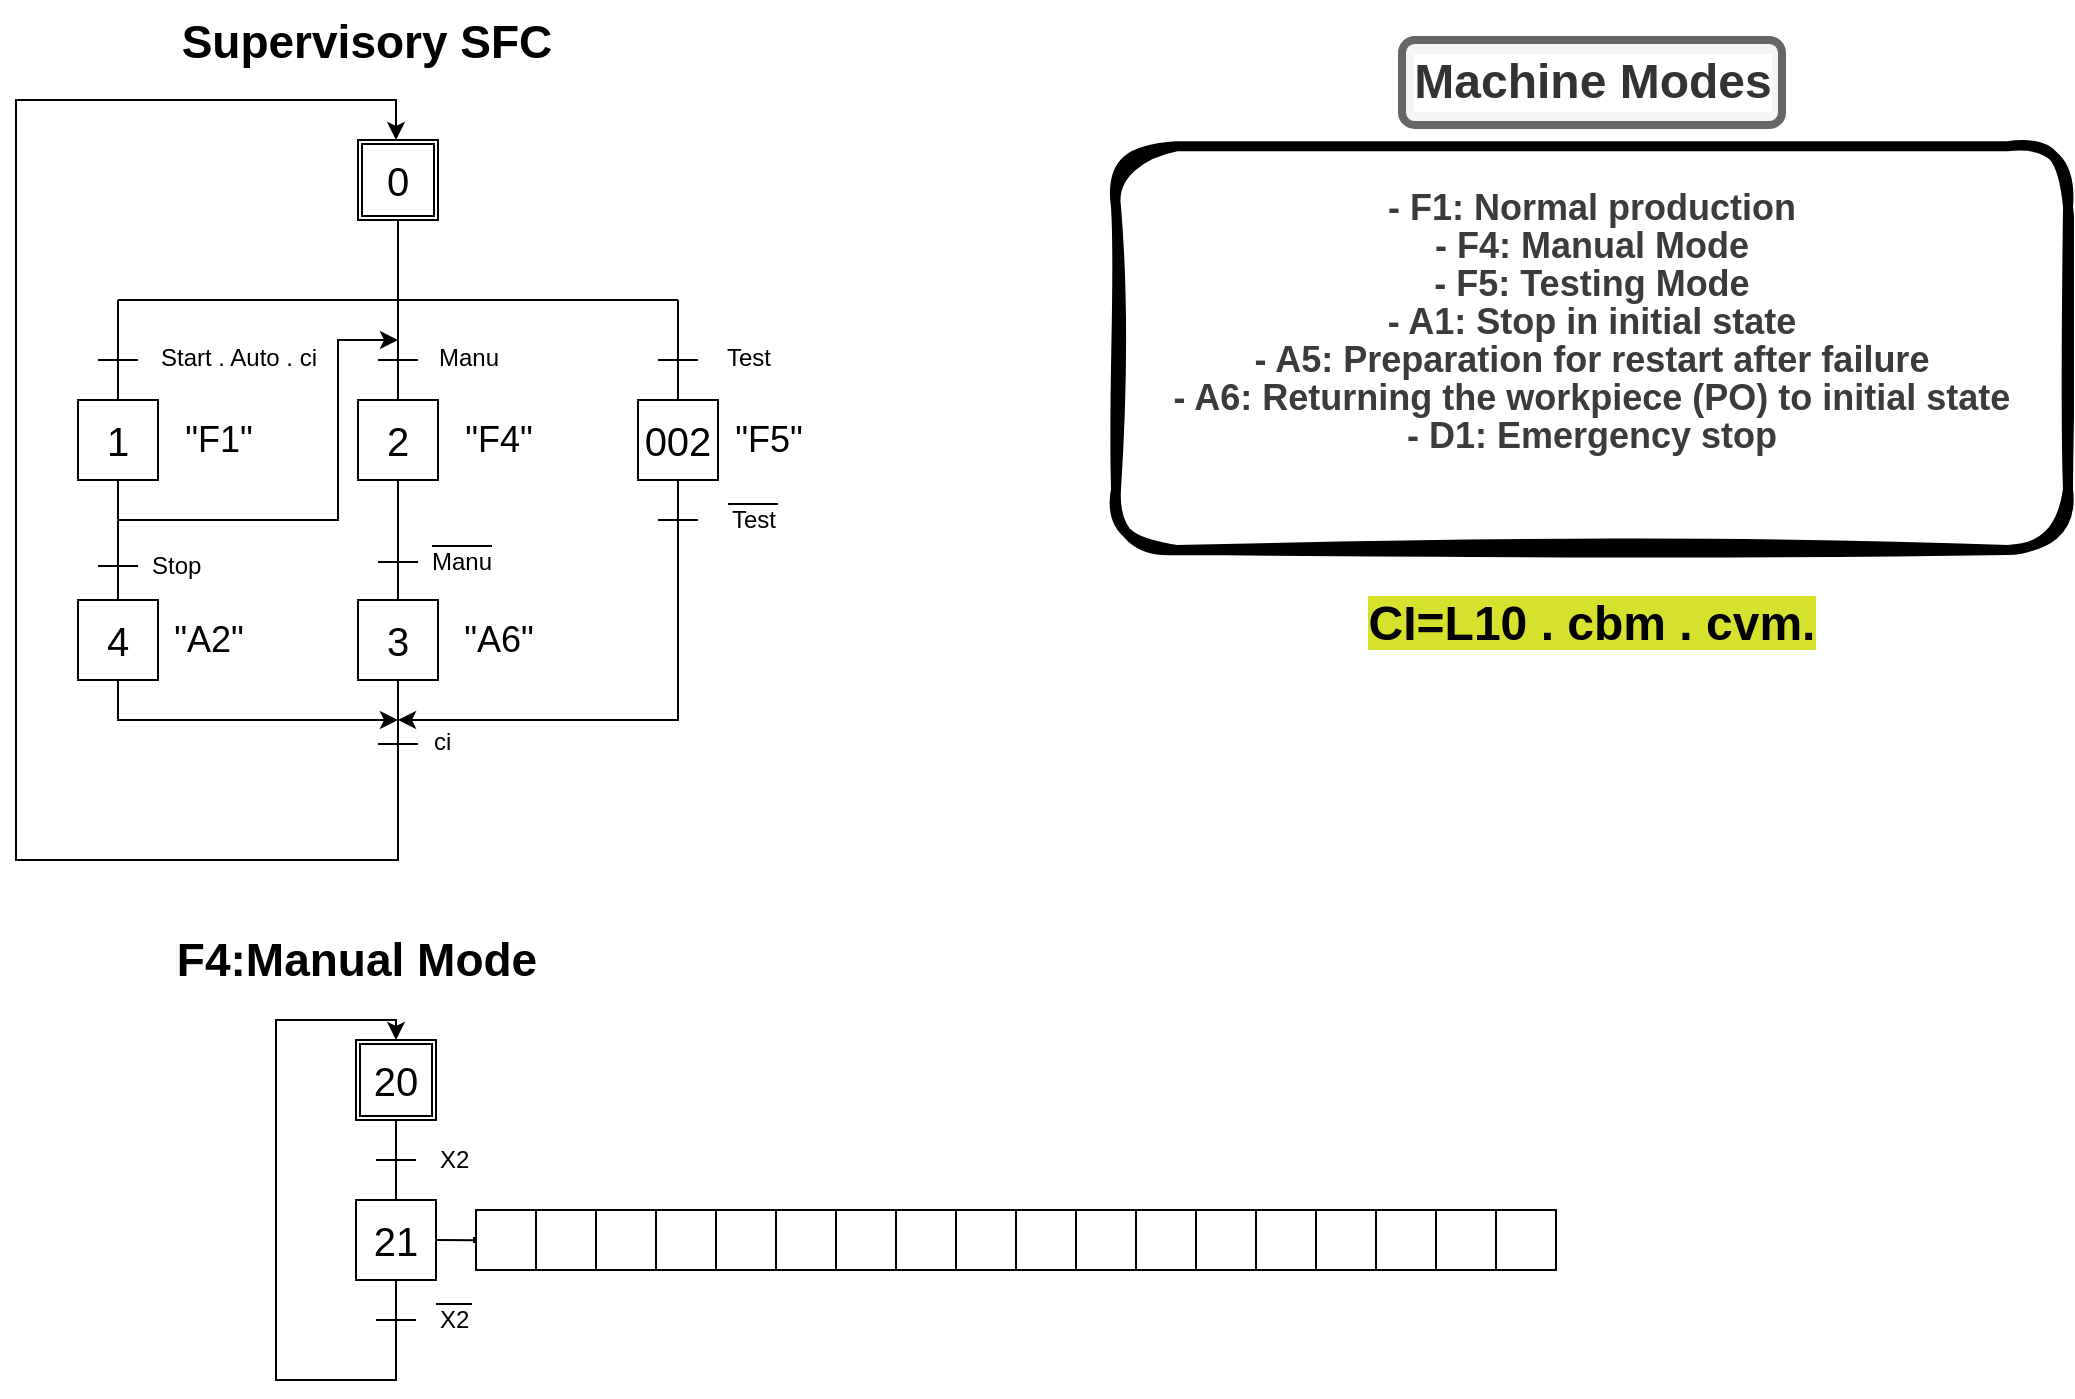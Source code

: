 <mxfile version="26.0.16">
  <diagram name="Page-1" id="JASlPtxUhEXTCOpTRk4-">
    <mxGraphModel dx="147" dy="86" grid="1" gridSize="10" guides="1" tooltips="1" connect="1" arrows="1" fold="1" page="1" pageScale="1" pageWidth="1169" pageHeight="827" math="0" shadow="0">
      <root>
        <mxCell id="0" />
        <mxCell id="1" parent="0" />
        <mxCell id="7CpAyw44xYTz3hBYhdWz-2" value="" style="group" parent="1" vertex="1" connectable="0">
          <mxGeometry x="10" y="10" width="406" height="430" as="geometry" />
        </mxCell>
        <mxCell id="OWAZxywOodAXQ0xux--A-131" value="Supervisory SFC" style="group;movable=1;resizable=1;rotatable=1;deletable=1;editable=1;locked=0;connectable=1;fontSize=23;fontStyle=1;align=center;" parent="7CpAyw44xYTz3hBYhdWz-2" vertex="1" connectable="0">
          <mxGeometry width="351" height="430" as="geometry" />
        </mxCell>
        <mxCell id="OWAZxywOodAXQ0xux--A-7" value="" style="endArrow=none;html=1;rounded=0;movable=1;resizable=1;rotatable=1;deletable=1;editable=1;locked=0;connectable=1;" parent="OWAZxywOodAXQ0xux--A-131" edge="1">
          <mxGeometry width="50" height="50" relative="1" as="geometry">
            <mxPoint x="51" y="150" as="sourcePoint" />
            <mxPoint x="331" y="150" as="targetPoint" />
          </mxGeometry>
        </mxCell>
        <mxCell id="OWAZxywOodAXQ0xux--A-43" value="" style="endArrow=none;html=1;fontSize=12;rounded=0;movable=1;resizable=1;rotatable=1;deletable=1;editable=1;locked=0;connectable=1;" parent="OWAZxywOodAXQ0xux--A-131" edge="1">
          <mxGeometry x="500" y="70" width="50" height="50" as="geometry">
            <mxPoint x="41" y="180" as="sourcePoint" />
            <mxPoint x="61" y="180" as="targetPoint" />
          </mxGeometry>
        </mxCell>
        <mxCell id="OWAZxywOodAXQ0xux--A-44" value="&lt;font style=&quot;font-size: 12px;&quot;&gt;Start . Auto . ci&lt;/font&gt;" style="edgeLabel;html=1;align=center;verticalAlign=middle;resizable=1;points=[];container=0;movable=1;rotatable=1;deletable=1;editable=1;locked=0;connectable=1;" parent="OWAZxywOodAXQ0xux--A-43" vertex="1" connectable="0">
          <mxGeometry relative="1" as="geometry">
            <mxPoint x="60" y="-1" as="offset" />
          </mxGeometry>
        </mxCell>
        <mxCell id="OWAZxywOodAXQ0xux--A-53" value="" style="endArrow=none;html=1;fontSize=12;rounded=0;movable=1;resizable=1;rotatable=1;deletable=1;editable=1;locked=0;connectable=1;" parent="OWAZxywOodAXQ0xux--A-131" edge="1">
          <mxGeometry x="500" y="70" width="50" height="50" as="geometry">
            <mxPoint x="181" y="180" as="sourcePoint" />
            <mxPoint x="201" y="180" as="targetPoint" />
          </mxGeometry>
        </mxCell>
        <mxCell id="OWAZxywOodAXQ0xux--A-54" value="&lt;font style=&quot;font-size: 12px;&quot;&gt;Manu&lt;/font&gt;" style="edgeLabel;html=1;align=center;verticalAlign=middle;resizable=1;points=[];container=0;movable=1;rotatable=1;deletable=1;editable=1;locked=0;connectable=1;" parent="OWAZxywOodAXQ0xux--A-53" vertex="1" connectable="0">
          <mxGeometry relative="1" as="geometry">
            <mxPoint x="35" y="-1" as="offset" />
          </mxGeometry>
        </mxCell>
        <mxCell id="OWAZxywOodAXQ0xux--A-51" style="edgeStyle=none;rounded=0;orthogonalLoop=1;jettySize=auto;html=1;exitX=0.5;exitY=1;exitDx=0;exitDy=0;endArrow=none;endFill=0;fontSize=12;entryX=0.5;entryY=0;entryDx=0;entryDy=0;movable=1;resizable=1;rotatable=1;deletable=1;editable=1;locked=0;connectable=1;" parent="OWAZxywOodAXQ0xux--A-131" source="OWAZxywOodAXQ0xux--A-47" target="OWAZxywOodAXQ0xux--A-69" edge="1">
          <mxGeometry x="730" y="280" as="geometry">
            <mxPoint x="191" y="280" as="targetPoint" />
          </mxGeometry>
        </mxCell>
        <mxCell id="OWAZxywOodAXQ0xux--A-84" style="edgeStyle=orthogonalEdgeStyle;rounded=0;orthogonalLoop=1;jettySize=auto;html=1;movable=1;resizable=1;rotatable=1;deletable=1;editable=1;locked=0;connectable=1;" parent="OWAZxywOodAXQ0xux--A-131" source="OWAZxywOodAXQ0xux--A-79" edge="1">
          <mxGeometry relative="1" as="geometry">
            <mxPoint x="191" y="360" as="targetPoint" />
            <Array as="points">
              <mxPoint x="51" y="360" />
            </Array>
          </mxGeometry>
        </mxCell>
        <mxCell id="OWAZxywOodAXQ0xux--A-79" value="4" style="rounded=0;whiteSpace=wrap;html=1;fontSize=20;align=center;startSize=20;container=0;movable=1;resizable=1;rotatable=1;deletable=1;editable=1;locked=0;connectable=1;" parent="OWAZxywOodAXQ0xux--A-131" vertex="1">
          <mxGeometry x="31" y="300" width="40" height="40" as="geometry" />
        </mxCell>
        <mxCell id="OWAZxywOodAXQ0xux--A-37" style="edgeStyle=none;rounded=0;orthogonalLoop=1;jettySize=auto;html=1;exitX=0.5;exitY=1;exitDx=0;exitDy=0;endArrow=none;endFill=0;fontSize=12;entryX=0.5;entryY=0;entryDx=0;entryDy=0;movable=1;resizable=1;rotatable=1;deletable=1;editable=1;locked=0;connectable=1;" parent="OWAZxywOodAXQ0xux--A-131" source="OWAZxywOodAXQ0xux--A-33" target="OWAZxywOodAXQ0xux--A-79" edge="1">
          <mxGeometry x="590" y="280" as="geometry">
            <mxPoint x="51" y="280" as="targetPoint" />
          </mxGeometry>
        </mxCell>
        <mxCell id="OWAZxywOodAXQ0xux--A-83" value="&lt;font style=&quot;font-size: 18px;&quot;&gt;&quot;A2&quot;&lt;/font&gt;" style="text;html=1;align=center;verticalAlign=middle;resizable=1;points=[];autosize=1;strokeColor=none;fillColor=none;container=0;movable=1;rotatable=1;deletable=1;editable=1;locked=0;connectable=1;" parent="OWAZxywOodAXQ0xux--A-131" vertex="1">
          <mxGeometry x="66" y="300" width="60" height="40" as="geometry" />
        </mxCell>
        <mxCell id="OWAZxywOodAXQ0xux--A-114" value="" style="endArrow=none;html=1;fontSize=12;rounded=0;movable=1;resizable=1;rotatable=1;deletable=1;editable=1;locked=0;connectable=1;" parent="OWAZxywOodAXQ0xux--A-131" edge="1">
          <mxGeometry x="266" y="-640" width="50" height="50" as="geometry">
            <mxPoint x="321" y="260" as="sourcePoint" />
            <mxPoint x="341" y="260" as="targetPoint" />
          </mxGeometry>
        </mxCell>
        <mxCell id="OWAZxywOodAXQ0xux--A-115" value="Test" style="text;html=1;strokeColor=none;fillColor=none;align=left;verticalAlign=middle;rounded=0;fontSize=12;startSize=20;container=0;movable=1;resizable=1;rotatable=1;deletable=1;editable=1;locked=0;connectable=1;" parent="OWAZxywOodAXQ0xux--A-131" vertex="1">
          <mxGeometry x="356" y="250" width="40" height="20" as="geometry" />
        </mxCell>
        <mxCell id="OWAZxywOodAXQ0xux--A-116" style="edgeStyle=orthogonalEdgeStyle;rounded=0;orthogonalLoop=1;jettySize=auto;html=1;exitX=0.5;exitY=1;exitDx=0;exitDy=0;endArrow=classic;endFill=1;fontSize=12;movable=1;resizable=1;rotatable=1;deletable=1;editable=1;locked=0;connectable=1;" parent="OWAZxywOodAXQ0xux--A-131" source="OWAZxywOodAXQ0xux--A-117" edge="1">
          <mxGeometry x="266" y="-640" as="geometry">
            <mxPoint x="191" y="360" as="targetPoint" />
            <Array as="points">
              <mxPoint x="331" y="360" />
            </Array>
          </mxGeometry>
        </mxCell>
        <mxCell id="OWAZxywOodAXQ0xux--A-118" style="edgeStyle=orthogonalEdgeStyle;rounded=0;orthogonalLoop=1;jettySize=auto;html=1;endArrow=none;startFill=0;movable=1;resizable=1;rotatable=1;deletable=1;editable=1;locked=0;connectable=1;" parent="OWAZxywOodAXQ0xux--A-131" source="OWAZxywOodAXQ0xux--A-117" edge="1">
          <mxGeometry relative="1" as="geometry">
            <mxPoint x="331" y="150" as="targetPoint" />
          </mxGeometry>
        </mxCell>
        <mxCell id="OWAZxywOodAXQ0xux--A-117" value="002" style="rounded=0;whiteSpace=wrap;html=1;fontSize=20;align=center;startSize=20;container=0;movable=1;resizable=1;rotatable=1;deletable=1;editable=1;locked=0;connectable=1;" parent="OWAZxywOodAXQ0xux--A-131" vertex="1">
          <mxGeometry x="311" y="200" width="40" height="40" as="geometry" />
        </mxCell>
        <mxCell id="OWAZxywOodAXQ0xux--A-119" value="" style="endArrow=none;html=1;fontSize=12;rounded=0;movable=1;resizable=1;rotatable=1;deletable=1;editable=1;locked=0;connectable=1;" parent="OWAZxywOodAXQ0xux--A-131" edge="1">
          <mxGeometry x="500" y="70" width="50" height="50" as="geometry">
            <mxPoint x="321" y="180" as="sourcePoint" />
            <mxPoint x="341" y="180" as="targetPoint" />
          </mxGeometry>
        </mxCell>
        <mxCell id="OWAZxywOodAXQ0xux--A-120" value="&lt;font style=&quot;font-size: 12px;&quot;&gt;Test&lt;/font&gt;" style="edgeLabel;html=1;align=center;verticalAlign=middle;resizable=1;points=[];container=0;movable=1;rotatable=1;deletable=1;editable=1;locked=0;connectable=1;" parent="OWAZxywOodAXQ0xux--A-119" vertex="1" connectable="0">
          <mxGeometry relative="1" as="geometry">
            <mxPoint x="35" y="-1" as="offset" />
          </mxGeometry>
        </mxCell>
        <mxCell id="OWAZxywOodAXQ0xux--A-121" value="" style="endArrow=none;html=1;rounded=0;movable=1;resizable=1;rotatable=1;deletable=1;editable=1;locked=0;connectable=1;" parent="OWAZxywOodAXQ0xux--A-131" edge="1">
          <mxGeometry width="50" height="50" relative="1" as="geometry">
            <mxPoint x="356.0" y="252" as="sourcePoint" />
            <mxPoint x="381" y="252" as="targetPoint" />
          </mxGeometry>
        </mxCell>
        <mxCell id="OWAZxywOodAXQ0xux--A-128" style="edgeStyle=orthogonalEdgeStyle;shape=connector;rounded=0;orthogonalLoop=1;jettySize=auto;html=1;exitX=0.5;exitY=0;exitDx=0;exitDy=0;strokeColor=default;align=center;verticalAlign=middle;fontFamily=Helvetica;fontSize=12;fontColor=default;labelBackgroundColor=default;endArrow=none;endFill=1;startFill=1;startArrow=classic;movable=1;resizable=1;rotatable=1;deletable=1;editable=1;locked=0;connectable=1;" parent="OWAZxywOodAXQ0xux--A-131" edge="1">
          <mxGeometry relative="1" as="geometry">
            <mxPoint x="191" y="379" as="targetPoint" />
            <mxPoint x="190" y="70" as="sourcePoint" />
            <Array as="points">
              <mxPoint x="190" y="50" />
              <mxPoint y="50" />
              <mxPoint y="430" />
              <mxPoint x="191" y="430" />
              <mxPoint x="191" y="380" />
            </Array>
          </mxGeometry>
        </mxCell>
        <mxCell id="OWAZxywOodAXQ0xux--A-2" value="" style="rounded=0;whiteSpace=wrap;html=1;fontSize=20;align=center;container=0;movable=1;resizable=1;rotatable=1;deletable=1;editable=1;locked=0;connectable=1;" parent="OWAZxywOodAXQ0xux--A-131" vertex="1">
          <mxGeometry x="171" y="70" width="40" height="40" as="geometry" />
        </mxCell>
        <mxCell id="OWAZxywOodAXQ0xux--A-3" value="0" style="rounded=0;whiteSpace=wrap;html=1;fontSize=20;align=center;imageWidth=20;imageHeight=20;container=0;movable=1;resizable=1;rotatable=1;deletable=1;editable=1;locked=0;connectable=1;" parent="OWAZxywOodAXQ0xux--A-131" vertex="1">
          <mxGeometry x="173" y="72" width="36" height="36" as="geometry" />
        </mxCell>
        <mxCell id="OWAZxywOodAXQ0xux--A-6" style="edgeStyle=none;rounded=0;orthogonalLoop=1;jettySize=auto;html=1;exitX=0.5;exitY=1;exitDx=0;exitDy=0;endArrow=none;endFill=0;fontSize=12;movable=1;resizable=1;rotatable=1;deletable=1;editable=1;locked=0;connectable=1;" parent="OWAZxywOodAXQ0xux--A-131" source="OWAZxywOodAXQ0xux--A-2" edge="1">
          <mxGeometry x="640" y="140" as="geometry">
            <mxPoint x="191" y="150" as="targetPoint" />
          </mxGeometry>
        </mxCell>
        <mxCell id="OWAZxywOodAXQ0xux--A-38" style="edgeStyle=orthogonalEdgeStyle;rounded=0;orthogonalLoop=1;jettySize=auto;html=1;exitX=0.5;exitY=0;exitDx=0;exitDy=0;endArrow=none;startFill=0;movable=1;resizable=1;rotatable=1;deletable=1;editable=1;locked=0;connectable=1;" parent="OWAZxywOodAXQ0xux--A-131" source="OWAZxywOodAXQ0xux--A-33" edge="1">
          <mxGeometry relative="1" as="geometry">
            <mxPoint x="51" y="150" as="targetPoint" />
          </mxGeometry>
        </mxCell>
        <mxCell id="OWAZxywOodAXQ0xux--A-56" style="edgeStyle=orthogonalEdgeStyle;rounded=0;orthogonalLoop=1;jettySize=auto;html=1;exitX=0.5;exitY=1;exitDx=0;exitDy=0;startArrow=none;startFill=0;targetPerimeterSpacing=4;curved=0;movable=1;resizable=1;rotatable=1;deletable=1;editable=1;locked=0;connectable=1;" parent="OWAZxywOodAXQ0xux--A-131" source="OWAZxywOodAXQ0xux--A-33" edge="1">
          <mxGeometry relative="1" as="geometry">
            <mxPoint x="191" y="170" as="targetPoint" />
            <Array as="points">
              <mxPoint x="51" y="260" />
              <mxPoint x="161" y="260" />
              <mxPoint x="161" y="170" />
              <mxPoint x="191" y="170" />
            </Array>
          </mxGeometry>
        </mxCell>
        <mxCell id="OWAZxywOodAXQ0xux--A-33" value="1" style="rounded=0;whiteSpace=wrap;html=1;fontSize=20;align=center;container=0;movable=1;resizable=1;rotatable=1;deletable=1;editable=1;locked=0;connectable=1;" parent="OWAZxywOodAXQ0xux--A-131" vertex="1">
          <mxGeometry x="31" y="200" width="40" height="40" as="geometry" />
        </mxCell>
        <mxCell id="OWAZxywOodAXQ0xux--A-35" value="" style="endArrow=none;html=1;fontSize=12;rounded=0;movable=1;resizable=1;rotatable=1;deletable=1;editable=1;locked=0;connectable=1;" parent="OWAZxywOodAXQ0xux--A-131" edge="1">
          <mxGeometry x="500" y="270" width="50" height="50" as="geometry">
            <mxPoint x="41" y="283" as="sourcePoint" />
            <mxPoint x="61" y="283" as="targetPoint" />
          </mxGeometry>
        </mxCell>
        <mxCell id="OWAZxywOodAXQ0xux--A-36" value="Stop" style="text;html=1;strokeColor=none;fillColor=none;align=left;verticalAlign=middle;rounded=0;fontSize=12;container=0;movable=1;resizable=1;rotatable=1;deletable=1;editable=1;locked=0;connectable=1;" parent="OWAZxywOodAXQ0xux--A-131" vertex="1">
          <mxGeometry x="66" y="273" width="25" height="20" as="geometry" />
        </mxCell>
        <mxCell id="OWAZxywOodAXQ0xux--A-42" value="&lt;font style=&quot;font-size: 18px;&quot;&gt;&quot;F1&quot;&lt;/font&gt;" style="text;html=1;align=center;verticalAlign=middle;resizable=1;points=[];autosize=1;strokeColor=none;fillColor=none;container=0;movable=1;rotatable=1;deletable=1;editable=1;locked=0;connectable=1;" parent="OWAZxywOodAXQ0xux--A-131" vertex="1">
          <mxGeometry x="71" y="200" width="60" height="40" as="geometry" />
        </mxCell>
        <mxCell id="OWAZxywOodAXQ0xux--A-46" style="edgeStyle=orthogonalEdgeStyle;rounded=0;orthogonalLoop=1;jettySize=auto;html=1;exitX=0.5;exitY=0;exitDx=0;exitDy=0;endArrow=none;startFill=0;movable=1;resizable=1;rotatable=1;deletable=1;editable=1;locked=0;connectable=1;" parent="OWAZxywOodAXQ0xux--A-131" source="OWAZxywOodAXQ0xux--A-47" edge="1">
          <mxGeometry relative="1" as="geometry">
            <mxPoint x="191" y="150" as="targetPoint" />
          </mxGeometry>
        </mxCell>
        <mxCell id="OWAZxywOodAXQ0xux--A-47" value="2" style="rounded=0;whiteSpace=wrap;html=1;fontSize=20;align=center;container=0;movable=1;resizable=1;rotatable=1;deletable=1;editable=1;locked=0;connectable=1;" parent="OWAZxywOodAXQ0xux--A-131" vertex="1">
          <mxGeometry x="171" y="200" width="40" height="40" as="geometry" />
        </mxCell>
        <mxCell id="OWAZxywOodAXQ0xux--A-49" value="" style="endArrow=none;html=1;fontSize=12;rounded=0;movable=1;resizable=1;rotatable=1;deletable=1;editable=1;locked=0;connectable=1;" parent="OWAZxywOodAXQ0xux--A-131" edge="1">
          <mxGeometry x="640" y="270" width="50" height="50" as="geometry">
            <mxPoint x="181" y="281" as="sourcePoint" />
            <mxPoint x="201" y="281" as="targetPoint" />
          </mxGeometry>
        </mxCell>
        <mxCell id="OWAZxywOodAXQ0xux--A-50" value="Manu" style="text;html=1;strokeColor=none;fillColor=none;align=left;verticalAlign=middle;rounded=0;fontSize=12;container=0;movable=1;resizable=1;rotatable=1;deletable=1;editable=1;locked=0;connectable=1;" parent="OWAZxywOodAXQ0xux--A-131" vertex="1">
          <mxGeometry x="206" y="271" width="35" height="20" as="geometry" />
        </mxCell>
        <mxCell id="OWAZxywOodAXQ0xux--A-52" value="&lt;font style=&quot;font-size: 18px;&quot;&gt;&quot;F4&quot;&lt;/font&gt;" style="text;html=1;align=center;verticalAlign=middle;resizable=1;points=[];autosize=1;strokeColor=none;fillColor=none;container=0;movable=1;rotatable=1;deletable=1;editable=1;locked=0;connectable=1;" parent="OWAZxywOodAXQ0xux--A-131" vertex="1">
          <mxGeometry x="211" y="200" width="60" height="40" as="geometry" />
        </mxCell>
        <mxCell id="OWAZxywOodAXQ0xux--A-55" value="" style="endArrow=none;html=1;rounded=0;movable=1;resizable=1;rotatable=1;deletable=1;editable=1;locked=0;connectable=1;" parent="OWAZxywOodAXQ0xux--A-131" edge="1">
          <mxGeometry width="50" height="50" relative="1" as="geometry">
            <mxPoint x="208.0" y="273" as="sourcePoint" />
            <mxPoint x="238" y="273" as="targetPoint" />
          </mxGeometry>
        </mxCell>
        <mxCell id="OWAZxywOodAXQ0xux--A-64" style="edgeStyle=orthogonalEdgeStyle;rounded=0;orthogonalLoop=1;jettySize=auto;html=1;exitX=0.5;exitY=1;exitDx=0;exitDy=0;movable=1;resizable=1;rotatable=1;deletable=1;editable=1;locked=0;connectable=1;" parent="OWAZxywOodAXQ0xux--A-131" edge="1">
          <mxGeometry relative="1" as="geometry">
            <mxPoint x="311" y="320" as="sourcePoint" />
            <mxPoint x="311" y="320" as="targetPoint" />
          </mxGeometry>
        </mxCell>
        <mxCell id="OWAZxywOodAXQ0xux--A-66" value="" style="endArrow=none;html=1;fontSize=12;rounded=0;movable=1;resizable=1;rotatable=1;deletable=1;editable=1;locked=0;connectable=1;" parent="OWAZxywOodAXQ0xux--A-131" edge="1">
          <mxGeometry x="640" y="460.0" width="50" height="50" as="geometry">
            <mxPoint x="181" y="372.0" as="sourcePoint" />
            <mxPoint x="201" y="372.0" as="targetPoint" />
          </mxGeometry>
        </mxCell>
        <mxCell id="OWAZxywOodAXQ0xux--A-67" value="ci" style="text;html=1;strokeColor=none;fillColor=none;align=left;verticalAlign=middle;rounded=0;fontSize=12;startSize=20;container=0;movable=1;resizable=1;rotatable=1;deletable=1;editable=1;locked=0;connectable=1;" parent="OWAZxywOodAXQ0xux--A-131" vertex="1">
          <mxGeometry x="207" y="361.0" width="20" height="20" as="geometry" />
        </mxCell>
        <mxCell id="OWAZxywOodAXQ0xux--A-68" style="edgeStyle=none;rounded=0;orthogonalLoop=1;jettySize=auto;html=1;exitX=0.5;exitY=1;exitDx=0;exitDy=0;endArrow=none;endFill=0;fontSize=12;movable=1;resizable=1;rotatable=1;deletable=1;editable=1;locked=0;connectable=1;" parent="OWAZxywOodAXQ0xux--A-131" source="OWAZxywOodAXQ0xux--A-69" edge="1">
          <mxGeometry x="640" y="460.0" as="geometry">
            <mxPoint x="191" y="380.0" as="targetPoint" />
          </mxGeometry>
        </mxCell>
        <mxCell id="OWAZxywOodAXQ0xux--A-69" value="3" style="rounded=0;whiteSpace=wrap;html=1;fontSize=20;align=center;startSize=20;container=0;movable=1;resizable=1;rotatable=1;deletable=1;editable=1;locked=0;connectable=1;" parent="OWAZxywOodAXQ0xux--A-131" vertex="1">
          <mxGeometry x="171" y="300.0" width="40" height="40" as="geometry" />
        </mxCell>
        <mxCell id="OWAZxywOodAXQ0xux--A-75" value="&lt;font style=&quot;font-size: 18px;&quot;&gt;&quot;A6&quot;&lt;/font&gt;" style="text;html=1;align=center;verticalAlign=middle;resizable=1;points=[];autosize=1;strokeColor=none;fillColor=none;container=0;movable=1;rotatable=1;deletable=1;editable=1;locked=0;connectable=1;" parent="OWAZxywOodAXQ0xux--A-131" vertex="1">
          <mxGeometry x="211" y="300" width="60" height="40" as="geometry" />
        </mxCell>
        <mxCell id="7CpAyw44xYTz3hBYhdWz-1" value="&lt;font style=&quot;font-size: 18px;&quot;&gt;&quot;F5&quot;&lt;/font&gt;" style="text;html=1;align=center;verticalAlign=middle;resizable=0;points=[];autosize=1;strokeColor=none;fillColor=none;" parent="7CpAyw44xYTz3hBYhdWz-2" vertex="1">
          <mxGeometry x="346" y="200" width="60" height="40" as="geometry" />
        </mxCell>
        <mxCell id="IwOWaQ8d-_7EYABvXsBO-4" value="" style="group" vertex="1" connectable="0" parent="1">
          <mxGeometry x="560" y="30" width="476" height="329.375" as="geometry" />
        </mxCell>
        <mxCell id="IwOWaQ8d-_7EYABvXsBO-1" value="&lt;div style=&quot;line-height: 19px; color: rgb(59, 59, 59); background-color: rgb(255, 255, 255);&quot;&gt;&lt;h2 style=&quot;&quot;&gt;&lt;span style=&quot;color: rgb(59, 59, 59);&quot;&gt;- F1: Normal production &lt;br&gt;&lt;/span&gt;&lt;span style=&quot;color: rgb(59, 59, 59);&quot;&gt;- F4: Manual Mode &lt;br&gt;&lt;/span&gt;&lt;span style=&quot;color: rgb(59, 59, 59);&quot;&gt;- F5: Testing Mode &lt;br&gt;&lt;/span&gt;&lt;span style=&quot;color: rgb(59, 59, 59);&quot;&gt;- A1: Stop in initial state&lt;br&gt;&lt;/span&gt;&lt;span style=&quot;color: rgb(59, 59, 59);&quot;&gt;- A5: Preparation for restart after failure&lt;br&gt;&lt;/span&gt;&lt;span style=&quot;color: rgb(59, 59, 59);&quot;&gt;- A6: Returning the workpiece (PO) to initial state&lt;br&gt;&lt;/span&gt;&lt;span style=&quot;color: rgb(59, 59, 59);&quot;&gt;- D1: Emergency stop&lt;/span&gt;&lt;/h2&gt;&lt;/div&gt;" style="text;whiteSpace=wrap;html=1;strokeColor=default;strokeWidth=5;rounded=1;sketch=1;curveFitting=1;jiggle=2;align=center;container=0;" vertex="1" parent="IwOWaQ8d-_7EYABvXsBO-4">
          <mxGeometry y="53.125" width="476" height="201.875" as="geometry" />
        </mxCell>
        <mxCell id="IwOWaQ8d-_7EYABvXsBO-2" value="&lt;h1&gt;&lt;span style=&quot;background-color: light-dark(rgb(213, 225, 45), rgb(237, 237, 237));&quot;&gt;CI=L10 . cbm . cvm.&lt;/span&gt;&lt;/h1&gt;" style="text;whiteSpace=wrap;html=1;align=center;container=0;" vertex="1" parent="IwOWaQ8d-_7EYABvXsBO-4">
          <mxGeometry x="91.853" y="255" width="292.286" height="74.375" as="geometry" />
        </mxCell>
        <mxCell id="pg6-9jDQL_mkiCbZM5EJ-20" value="&lt;font style=&quot;font-size: 24px;&quot;&gt;&lt;span&gt;Machine Modes&lt;/span&gt;&lt;/font&gt;" style="text;html=1;align=center;verticalAlign=middle;resizable=1;points=[];autosize=1;strokeColor=#666666;fillColor=#f5f5f5;fontFamily=Helvetica;fontSize=12;labelBackgroundColor=default;fontStyle=1;strokeWidth=4;fontColor=#333333;rounded=1;movable=1;rotatable=1;deletable=1;editable=1;locked=0;connectable=1;container=0;" parent="IwOWaQ8d-_7EYABvXsBO-4" vertex="1">
          <mxGeometry x="143" width="190.0" height="42.5" as="geometry" />
        </mxCell>
        <mxCell id="yjXVmNBkBBRJ8jXBpzf3-1" value="&lt;font style=&quot;font-size: 23px;&quot;&gt;F4:Manual Mode&lt;/font&gt;" style="text;html=1;align=center;verticalAlign=middle;resizable=0;points=[];autosize=1;strokeColor=none;fillColor=none;fontStyle=1;fontSize=19;" vertex="1" parent="1">
          <mxGeometry x="80" y="470" width="200" height="40" as="geometry" />
        </mxCell>
        <mxCell id="yjXVmNBkBBRJ8jXBpzf3-2" value="" style="group" vertex="1" connectable="0" parent="1">
          <mxGeometry x="180" y="530" width="80" height="80" as="geometry" />
        </mxCell>
        <mxCell id="yjXVmNBkBBRJ8jXBpzf3-3" value="" style="rounded=0;whiteSpace=wrap;html=1;fontSize=20;align=center;container=0;" vertex="1" parent="yjXVmNBkBBRJ8jXBpzf3-2">
          <mxGeometry width="40" height="40" as="geometry" />
        </mxCell>
        <mxCell id="yjXVmNBkBBRJ8jXBpzf3-4" value="20" style="rounded=0;whiteSpace=wrap;html=1;fontSize=20;align=center;imageWidth=20;imageHeight=20;container=0;" vertex="1" parent="yjXVmNBkBBRJ8jXBpzf3-2">
          <mxGeometry x="2" y="2" width="36" height="36" as="geometry" />
        </mxCell>
        <mxCell id="yjXVmNBkBBRJ8jXBpzf3-5" value="" style="endArrow=none;html=1;fontSize=12;rounded=0;" edge="1" parent="yjXVmNBkBBRJ8jXBpzf3-2">
          <mxGeometry x="350" y="60" width="50" height="50" as="geometry">
            <mxPoint x="10" y="60" as="sourcePoint" />
            <mxPoint x="30" y="60" as="targetPoint" />
          </mxGeometry>
        </mxCell>
        <mxCell id="yjXVmNBkBBRJ8jXBpzf3-6" value="X2" style="text;html=1;strokeColor=none;fillColor=none;align=left;verticalAlign=middle;rounded=0;fontSize=12;container=0;" vertex="1" parent="yjXVmNBkBBRJ8jXBpzf3-2">
          <mxGeometry x="40" y="50" width="40" height="20" as="geometry" />
        </mxCell>
        <mxCell id="yjXVmNBkBBRJ8jXBpzf3-7" style="edgeStyle=none;rounded=0;orthogonalLoop=1;jettySize=auto;html=1;exitX=0.5;exitY=1;exitDx=0;exitDy=0;endArrow=none;endFill=0;fontSize=12;" edge="1" parent="yjXVmNBkBBRJ8jXBpzf3-2" source="yjXVmNBkBBRJ8jXBpzf3-3">
          <mxGeometry x="350" y="60" as="geometry">
            <mxPoint x="20" y="80" as="targetPoint" />
          </mxGeometry>
        </mxCell>
        <mxCell id="yjXVmNBkBBRJ8jXBpzf3-8" value="" style="group" vertex="1" connectable="0" parent="1">
          <mxGeometry x="180" y="610" width="620" height="80" as="geometry" />
        </mxCell>
        <mxCell id="yjXVmNBkBBRJ8jXBpzf3-9" style="edgeStyle=orthogonalEdgeStyle;rounded=0;orthogonalLoop=1;jettySize=auto;html=1;exitX=0.5;exitY=1;exitDx=0;exitDy=0;" edge="1" parent="yjXVmNBkBBRJ8jXBpzf3-8">
          <mxGeometry relative="1" as="geometry">
            <mxPoint x="140" y="20.0" as="sourcePoint" />
            <mxPoint x="140" y="20.0" as="targetPoint" />
          </mxGeometry>
        </mxCell>
        <mxCell id="yjXVmNBkBBRJ8jXBpzf3-10" value="" style="group" vertex="1" connectable="0" parent="yjXVmNBkBBRJ8jXBpzf3-8">
          <mxGeometry width="620" height="80" as="geometry" />
        </mxCell>
        <mxCell id="yjXVmNBkBBRJ8jXBpzf3-11" value="" style="endArrow=none;html=1;fontSize=12;rounded=0;" edge="1" parent="yjXVmNBkBBRJ8jXBpzf3-10">
          <mxGeometry x="350" y="150" width="50" height="50" as="geometry">
            <mxPoint x="10" y="60" as="sourcePoint" />
            <mxPoint x="30" y="60" as="targetPoint" />
          </mxGeometry>
        </mxCell>
        <mxCell id="yjXVmNBkBBRJ8jXBpzf3-12" value="X2" style="text;html=1;strokeColor=none;fillColor=none;align=left;verticalAlign=middle;rounded=0;fontSize=12;startSize=20;container=0;" vertex="1" parent="yjXVmNBkBBRJ8jXBpzf3-10">
          <mxGeometry x="40" y="50" width="40" height="20" as="geometry" />
        </mxCell>
        <mxCell id="yjXVmNBkBBRJ8jXBpzf3-13" style="edgeStyle=none;rounded=0;orthogonalLoop=1;jettySize=auto;html=1;exitX=0.5;exitY=1;exitDx=0;exitDy=0;endArrow=none;endFill=0;fontSize=12;" edge="1" parent="yjXVmNBkBBRJ8jXBpzf3-10" source="yjXVmNBkBBRJ8jXBpzf3-14">
          <mxGeometry x="350" y="150" as="geometry">
            <mxPoint x="20" y="80" as="targetPoint" />
          </mxGeometry>
        </mxCell>
        <mxCell id="yjXVmNBkBBRJ8jXBpzf3-14" value="21" style="rounded=0;whiteSpace=wrap;html=1;fontSize=20;align=center;startSize=20;container=0;" vertex="1" parent="yjXVmNBkBBRJ8jXBpzf3-10">
          <mxGeometry width="40" height="40" as="geometry" />
        </mxCell>
        <mxCell id="yjXVmNBkBBRJ8jXBpzf3-15" value="" style="rounded=0;whiteSpace=wrap;html=1;container=0;" vertex="1" parent="yjXVmNBkBBRJ8jXBpzf3-10">
          <mxGeometry x="60" y="5" width="540" height="30" as="geometry" />
        </mxCell>
        <mxCell id="yjXVmNBkBBRJ8jXBpzf3-16" value="" style="rounded=0;whiteSpace=wrap;html=1;startSize=20;strokeColor=#000000;strokeWidth=1;fillColor=#000000;container=0;" vertex="1" parent="yjXVmNBkBBRJ8jXBpzf3-10">
          <mxGeometry x="59" y="19" width="2" height="2" as="geometry" />
        </mxCell>
        <mxCell id="yjXVmNBkBBRJ8jXBpzf3-17" style="edgeStyle=none;rounded=0;orthogonalLoop=1;jettySize=auto;html=1;exitX=1;exitY=0.5;exitDx=0;exitDy=0;fontSize=12;endArrow=none;endFill=0;entryX=0.526;entryY=0.556;entryDx=0;entryDy=0;entryPerimeter=0;" edge="1" parent="yjXVmNBkBBRJ8jXBpzf3-10" source="yjXVmNBkBBRJ8jXBpzf3-14" target="yjXVmNBkBBRJ8jXBpzf3-16">
          <mxGeometry as="geometry">
            <mxPoint x="50" y="20" as="targetPoint" />
          </mxGeometry>
        </mxCell>
        <mxCell id="yjXVmNBkBBRJ8jXBpzf3-18" value="" style="endArrow=none;html=1;rounded=0;" edge="1" parent="yjXVmNBkBBRJ8jXBpzf3-10">
          <mxGeometry width="50" height="50" relative="1" as="geometry">
            <mxPoint x="40.0" y="52" as="sourcePoint" />
            <mxPoint x="58" y="52" as="targetPoint" />
          </mxGeometry>
        </mxCell>
        <mxCell id="yjXVmNBkBBRJ8jXBpzf3-23" value="" style="rounded=0;whiteSpace=wrap;html=1;" vertex="1" parent="yjXVmNBkBBRJ8jXBpzf3-10">
          <mxGeometry x="60" y="5" width="30" height="30" as="geometry" />
        </mxCell>
        <mxCell id="yjXVmNBkBBRJ8jXBpzf3-37" value="" style="rounded=0;whiteSpace=wrap;html=1;" vertex="1" parent="yjXVmNBkBBRJ8jXBpzf3-10">
          <mxGeometry x="90" y="5" width="30" height="30" as="geometry" />
        </mxCell>
        <mxCell id="yjXVmNBkBBRJ8jXBpzf3-38" value="" style="rounded=0;whiteSpace=wrap;html=1;" vertex="1" parent="yjXVmNBkBBRJ8jXBpzf3-10">
          <mxGeometry x="120" y="5" width="30" height="30" as="geometry" />
        </mxCell>
        <mxCell id="yjXVmNBkBBRJ8jXBpzf3-39" value="" style="rounded=0;whiteSpace=wrap;html=1;" vertex="1" parent="yjXVmNBkBBRJ8jXBpzf3-10">
          <mxGeometry x="150" y="5" width="30" height="30" as="geometry" />
        </mxCell>
        <mxCell id="yjXVmNBkBBRJ8jXBpzf3-40" value="" style="rounded=0;whiteSpace=wrap;html=1;" vertex="1" parent="yjXVmNBkBBRJ8jXBpzf3-10">
          <mxGeometry x="180" y="5" width="30" height="30" as="geometry" />
        </mxCell>
        <mxCell id="yjXVmNBkBBRJ8jXBpzf3-41" value="" style="rounded=0;whiteSpace=wrap;html=1;" vertex="1" parent="yjXVmNBkBBRJ8jXBpzf3-10">
          <mxGeometry x="210" y="5" width="30" height="30" as="geometry" />
        </mxCell>
        <mxCell id="yjXVmNBkBBRJ8jXBpzf3-42" value="" style="rounded=0;whiteSpace=wrap;html=1;" vertex="1" parent="yjXVmNBkBBRJ8jXBpzf3-10">
          <mxGeometry x="240" y="5" width="30" height="30" as="geometry" />
        </mxCell>
        <mxCell id="yjXVmNBkBBRJ8jXBpzf3-43" value="" style="rounded=0;whiteSpace=wrap;html=1;" vertex="1" parent="yjXVmNBkBBRJ8jXBpzf3-10">
          <mxGeometry x="270" y="5" width="30" height="30" as="geometry" />
        </mxCell>
        <mxCell id="yjXVmNBkBBRJ8jXBpzf3-44" value="" style="rounded=0;whiteSpace=wrap;html=1;" vertex="1" parent="yjXVmNBkBBRJ8jXBpzf3-10">
          <mxGeometry x="300" y="5" width="30" height="30" as="geometry" />
        </mxCell>
        <mxCell id="yjXVmNBkBBRJ8jXBpzf3-45" value="" style="rounded=0;whiteSpace=wrap;html=1;" vertex="1" parent="yjXVmNBkBBRJ8jXBpzf3-10">
          <mxGeometry x="330" y="5" width="30" height="30" as="geometry" />
        </mxCell>
        <mxCell id="yjXVmNBkBBRJ8jXBpzf3-46" value="" style="rounded=0;whiteSpace=wrap;html=1;" vertex="1" parent="yjXVmNBkBBRJ8jXBpzf3-10">
          <mxGeometry x="360" y="5" width="30" height="30" as="geometry" />
        </mxCell>
        <mxCell id="yjXVmNBkBBRJ8jXBpzf3-47" value="" style="rounded=0;whiteSpace=wrap;html=1;" vertex="1" parent="yjXVmNBkBBRJ8jXBpzf3-10">
          <mxGeometry x="390" y="5" width="30" height="30" as="geometry" />
        </mxCell>
        <mxCell id="yjXVmNBkBBRJ8jXBpzf3-48" value="" style="rounded=0;whiteSpace=wrap;html=1;" vertex="1" parent="yjXVmNBkBBRJ8jXBpzf3-10">
          <mxGeometry x="420" y="5" width="30" height="30" as="geometry" />
        </mxCell>
        <mxCell id="yjXVmNBkBBRJ8jXBpzf3-49" value="" style="rounded=0;whiteSpace=wrap;html=1;" vertex="1" parent="yjXVmNBkBBRJ8jXBpzf3-10">
          <mxGeometry x="450" y="5" width="30" height="30" as="geometry" />
        </mxCell>
        <mxCell id="yjXVmNBkBBRJ8jXBpzf3-50" value="" style="rounded=0;whiteSpace=wrap;html=1;" vertex="1" parent="yjXVmNBkBBRJ8jXBpzf3-10">
          <mxGeometry x="480" y="5" width="30" height="30" as="geometry" />
        </mxCell>
        <mxCell id="yjXVmNBkBBRJ8jXBpzf3-51" value="" style="rounded=0;whiteSpace=wrap;html=1;" vertex="1" parent="yjXVmNBkBBRJ8jXBpzf3-10">
          <mxGeometry x="510" y="5" width="30" height="30" as="geometry" />
        </mxCell>
        <mxCell id="yjXVmNBkBBRJ8jXBpzf3-52" value="" style="rounded=0;whiteSpace=wrap;html=1;" vertex="1" parent="yjXVmNBkBBRJ8jXBpzf3-10">
          <mxGeometry x="540" y="5" width="30" height="30" as="geometry" />
        </mxCell>
        <mxCell id="yjXVmNBkBBRJ8jXBpzf3-53" value="" style="rounded=0;whiteSpace=wrap;html=1;" vertex="1" parent="yjXVmNBkBBRJ8jXBpzf3-10">
          <mxGeometry x="570" y="5" width="30" height="30" as="geometry" />
        </mxCell>
        <mxCell id="yjXVmNBkBBRJ8jXBpzf3-22" style="edgeStyle=orthogonalEdgeStyle;rounded=0;orthogonalLoop=1;jettySize=auto;html=1;exitX=0.5;exitY=1;exitDx=0;exitDy=0;entryX=0.5;entryY=0;entryDx=0;entryDy=0;" edge="1" parent="1" source="yjXVmNBkBBRJ8jXBpzf3-14" target="yjXVmNBkBBRJ8jXBpzf3-3">
          <mxGeometry relative="1" as="geometry">
            <mxPoint x="200" y="520" as="targetPoint" />
            <Array as="points">
              <mxPoint x="200" y="700" />
              <mxPoint x="140" y="700" />
              <mxPoint x="140" y="520" />
              <mxPoint x="200" y="520" />
            </Array>
          </mxGeometry>
        </mxCell>
      </root>
    </mxGraphModel>
  </diagram>
</mxfile>
